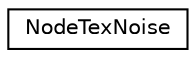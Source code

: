 digraph G
{
  edge [fontname="Helvetica",fontsize="10",labelfontname="Helvetica",labelfontsize="10"];
  node [fontname="Helvetica",fontsize="10",shape=record];
  rankdir=LR;
  Node1 [label="NodeTexNoise",height=0.2,width=0.4,color="black", fillcolor="white", style="filled",URL="$d4/d4a/structNodeTexNoise.html"];
}
